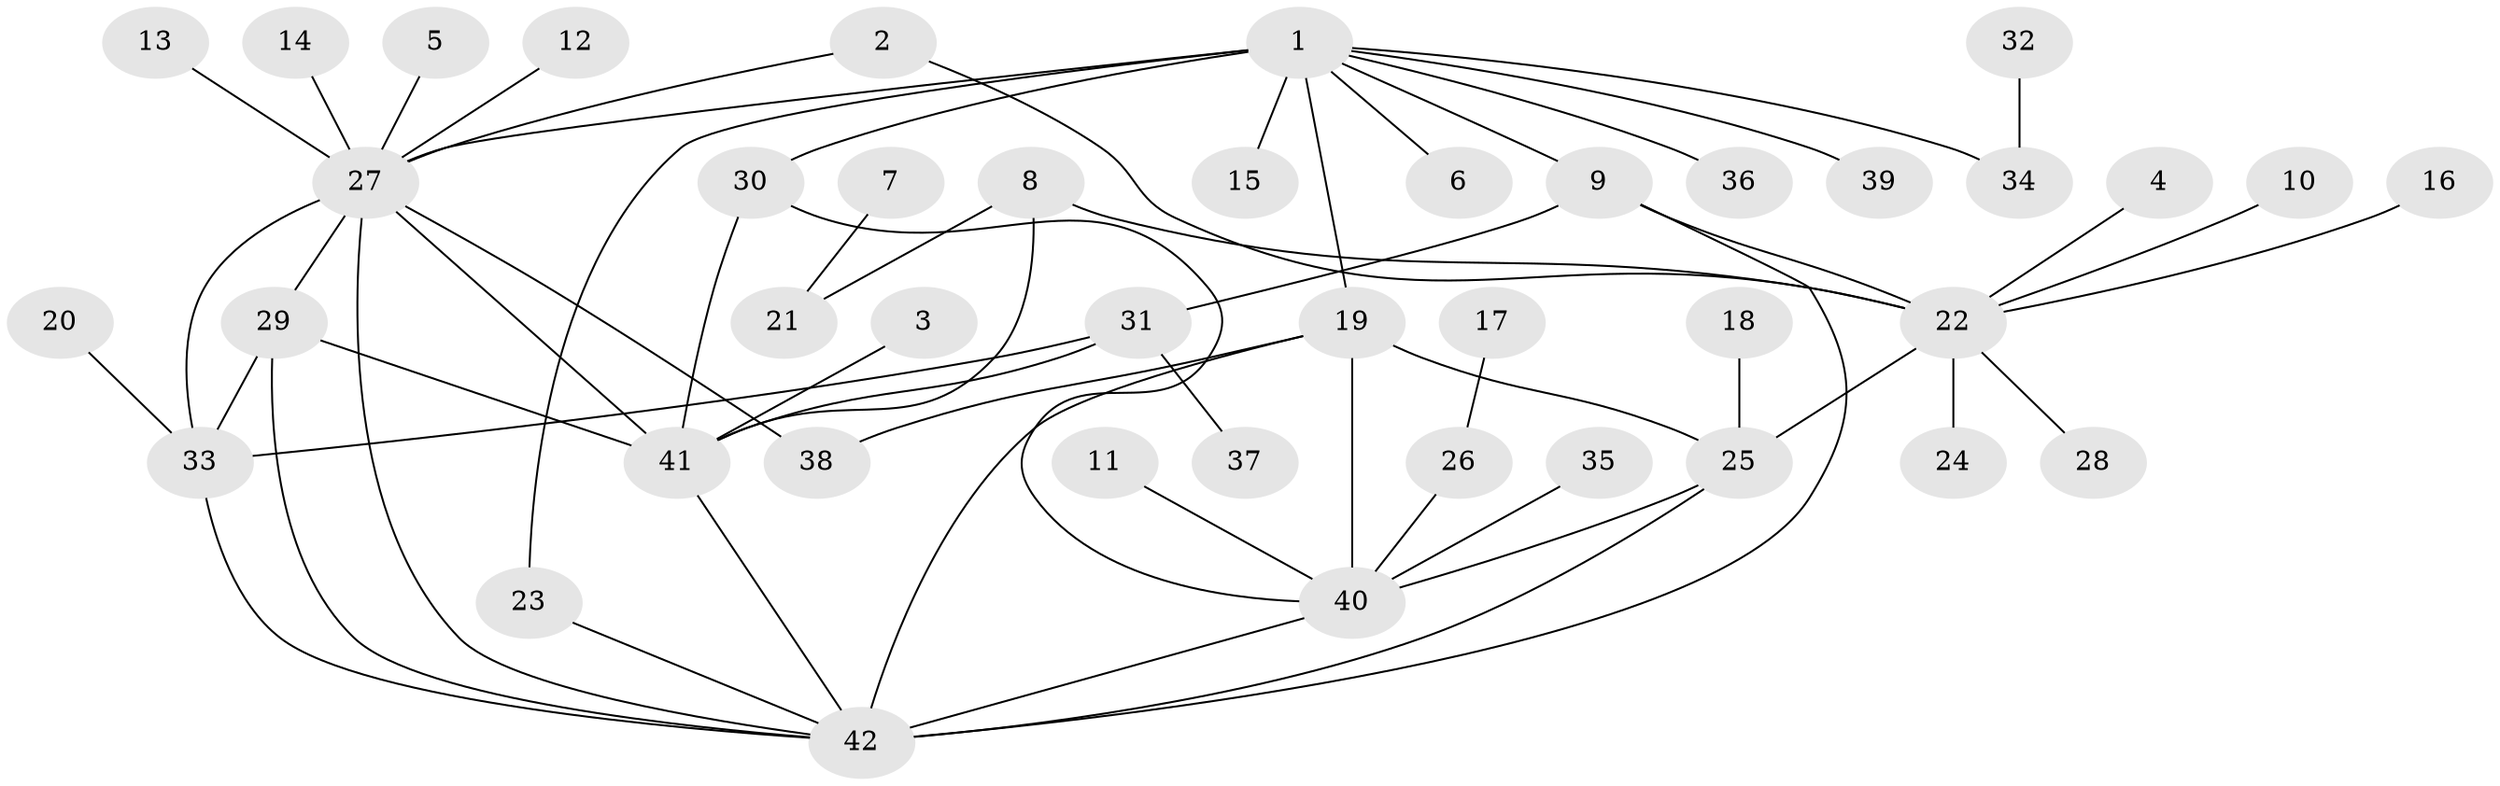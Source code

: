 // original degree distribution, {6: 0.05952380952380952, 4: 0.05952380952380952, 7: 0.07142857142857142, 5: 0.047619047619047616, 8: 0.011904761904761904, 12: 0.011904761904761904, 14: 0.011904761904761904, 3: 0.047619047619047616, 2: 0.13095238095238096, 1: 0.5476190476190477}
// Generated by graph-tools (version 1.1) at 2025/50/03/09/25 03:50:33]
// undirected, 42 vertices, 60 edges
graph export_dot {
graph [start="1"]
  node [color=gray90,style=filled];
  1;
  2;
  3;
  4;
  5;
  6;
  7;
  8;
  9;
  10;
  11;
  12;
  13;
  14;
  15;
  16;
  17;
  18;
  19;
  20;
  21;
  22;
  23;
  24;
  25;
  26;
  27;
  28;
  29;
  30;
  31;
  32;
  33;
  34;
  35;
  36;
  37;
  38;
  39;
  40;
  41;
  42;
  1 -- 6 [weight=1.0];
  1 -- 9 [weight=1.0];
  1 -- 15 [weight=1.0];
  1 -- 19 [weight=1.0];
  1 -- 23 [weight=1.0];
  1 -- 27 [weight=1.0];
  1 -- 30 [weight=3.0];
  1 -- 34 [weight=1.0];
  1 -- 36 [weight=1.0];
  1 -- 39 [weight=1.0];
  2 -- 22 [weight=1.0];
  2 -- 27 [weight=1.0];
  3 -- 41 [weight=1.0];
  4 -- 22 [weight=1.0];
  5 -- 27 [weight=1.0];
  7 -- 21 [weight=1.0];
  8 -- 21 [weight=1.0];
  8 -- 22 [weight=1.0];
  8 -- 41 [weight=4.0];
  9 -- 22 [weight=3.0];
  9 -- 31 [weight=1.0];
  9 -- 42 [weight=1.0];
  10 -- 22 [weight=1.0];
  11 -- 40 [weight=1.0];
  12 -- 27 [weight=1.0];
  13 -- 27 [weight=1.0];
  14 -- 27 [weight=1.0];
  16 -- 22 [weight=1.0];
  17 -- 26 [weight=1.0];
  18 -- 25 [weight=1.0];
  19 -- 25 [weight=1.0];
  19 -- 38 [weight=1.0];
  19 -- 40 [weight=1.0];
  19 -- 42 [weight=1.0];
  20 -- 33 [weight=1.0];
  22 -- 24 [weight=1.0];
  22 -- 25 [weight=2.0];
  22 -- 28 [weight=1.0];
  23 -- 42 [weight=1.0];
  25 -- 40 [weight=1.0];
  25 -- 42 [weight=2.0];
  26 -- 40 [weight=1.0];
  27 -- 29 [weight=1.0];
  27 -- 33 [weight=1.0];
  27 -- 38 [weight=1.0];
  27 -- 41 [weight=1.0];
  27 -- 42 [weight=1.0];
  29 -- 33 [weight=1.0];
  29 -- 41 [weight=1.0];
  29 -- 42 [weight=1.0];
  30 -- 40 [weight=1.0];
  30 -- 41 [weight=1.0];
  31 -- 33 [weight=1.0];
  31 -- 37 [weight=1.0];
  31 -- 41 [weight=1.0];
  32 -- 34 [weight=1.0];
  33 -- 42 [weight=1.0];
  35 -- 40 [weight=1.0];
  40 -- 42 [weight=1.0];
  41 -- 42 [weight=1.0];
}

